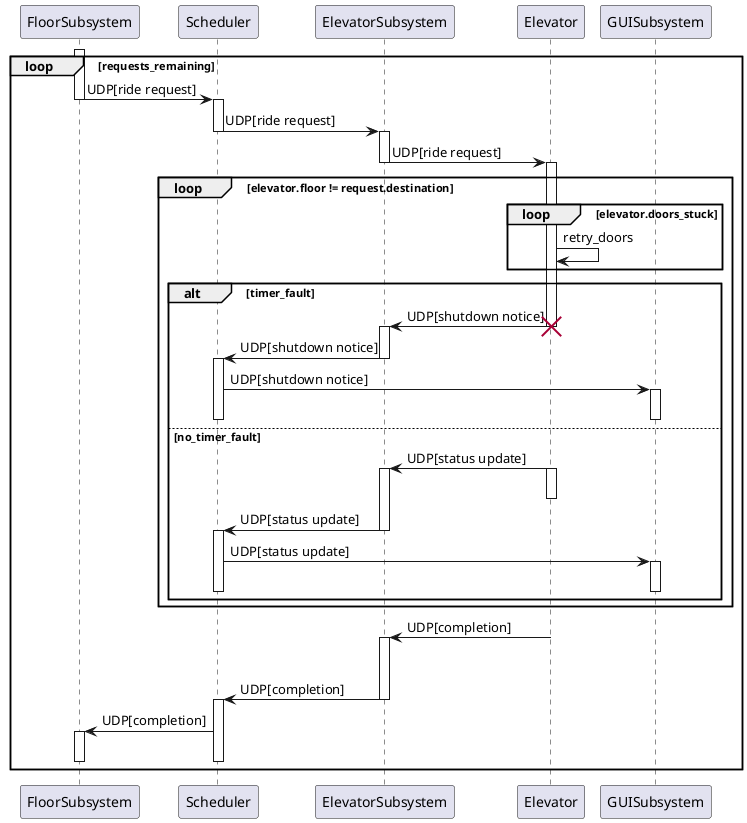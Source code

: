 @startuml
participant FloorSubsystem
participant Scheduler
participant ElevatorSubsystem
participant Elevator
participant GUISubsystem

loop requests_remaining
activate FloorSubsystem
FloorSubsystem -> Scheduler: UDP[ride request]
deactivate FloorSubsystem
activate Scheduler
Scheduler -> ElevatorSubsystem: UDP[ride request]
deactivate Scheduler
activate ElevatorSubsystem
ElevatorSubsystem -> Elevator: UDP[ride request]
deactivate ElevatorSubsystem

loop elevator.floor != request.destination
    activate Elevator

    loop elevator.doors_stuck
        Elevator -> Elevator: retry_doors
    end

    alt timer_fault
        Elevator -> ElevatorSubsystem: UDP[shutdown notice]
        destroy Elevator
        activate ElevatorSubsystem
        ElevatorSubsystem -> Scheduler: UDP[shutdown notice]
        deactivate ElevatorSubsystem
        activate Scheduler
        Scheduler -> GUISubsystem: UDP[shutdown notice]
        activate GUISubsystem
        deactivate Scheduler
        deactivate GUISubsystem

    else no_timer_fault

        Elevator -> ElevatorSubsystem: UDP[status update]
        activate Elevator
        deactivate Elevator
        activate ElevatorSubsystem
        ElevatorSubsystem -> Scheduler: UDP[status update]
        deactivate ElevatorSubsystem
        activate Scheduler
        Scheduler -> GUISubsystem: UDP[status update]
        activate GUISubsystem
        deactivate Scheduler
        deactivate GUISubsystem
    end
end

activate Elevator
Elevator -> ElevatorSubsystem: UDP[completion]
activate ElevatorSubsystem
deactivate Elevator
ElevatorSubsystem -> Scheduler: UDP[completion]
deactivate ElevatorSubsystem
activate Scheduler
Scheduler -> FloorSubsystem: UDP[completion]
activate FloorSubsystem
deactivate Scheduler
deactivate FloorSubsystem

end
@enduml
